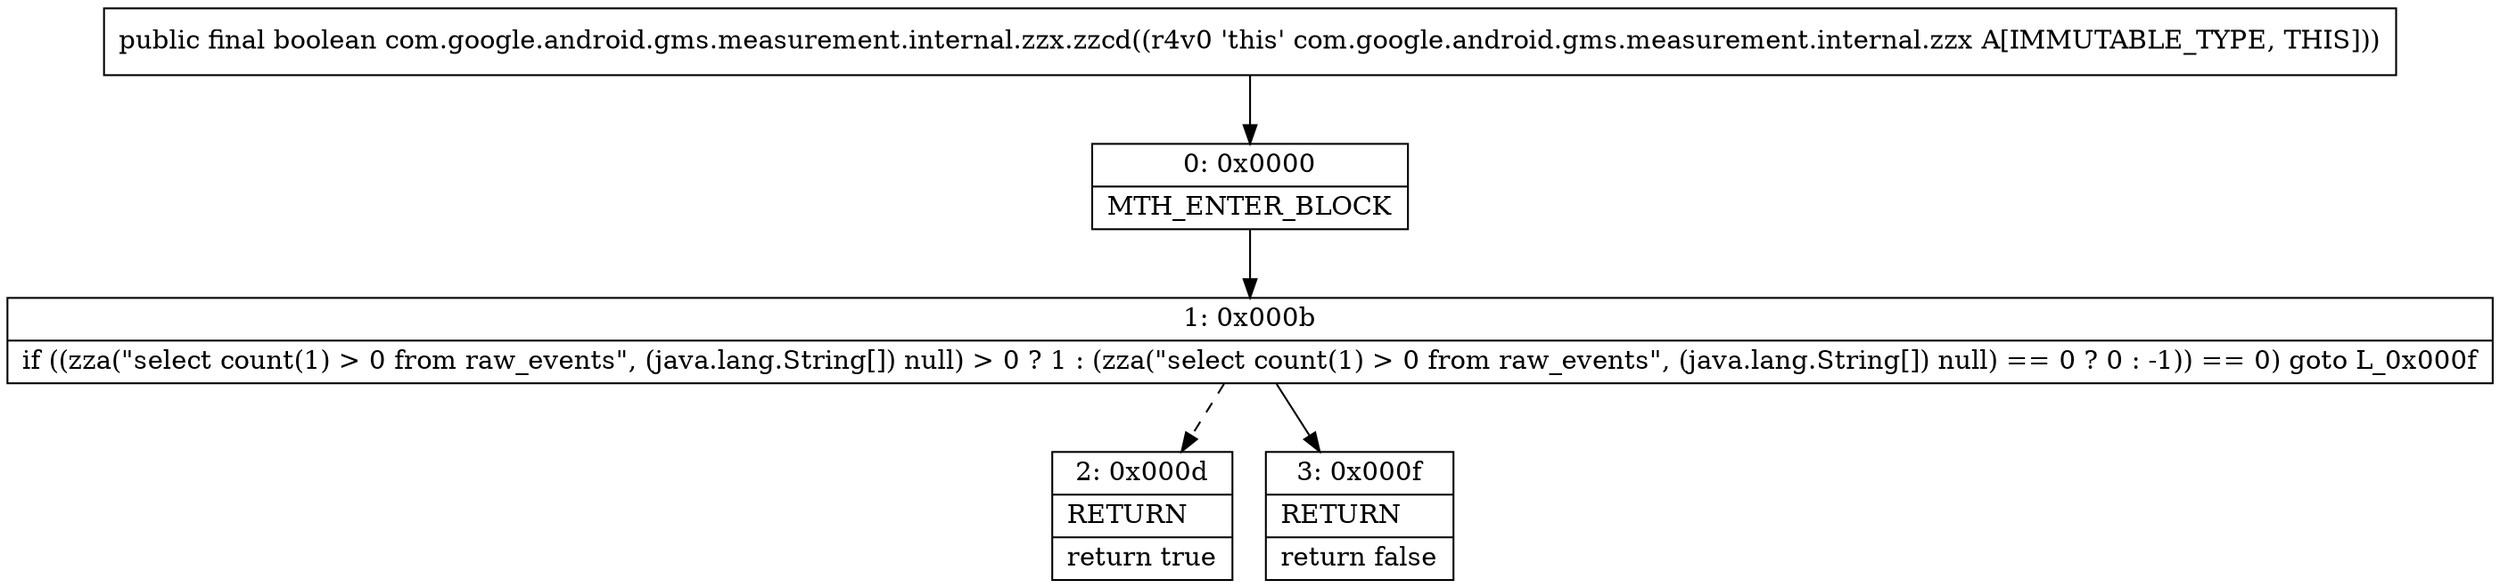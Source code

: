 digraph "CFG forcom.google.android.gms.measurement.internal.zzx.zzcd()Z" {
Node_0 [shape=record,label="{0\:\ 0x0000|MTH_ENTER_BLOCK\l}"];
Node_1 [shape=record,label="{1\:\ 0x000b|if ((zza(\"select count(1) \> 0 from raw_events\", (java.lang.String[]) null) \> 0 ? 1 : (zza(\"select count(1) \> 0 from raw_events\", (java.lang.String[]) null) == 0 ? 0 : \-1)) == 0) goto L_0x000f\l}"];
Node_2 [shape=record,label="{2\:\ 0x000d|RETURN\l|return true\l}"];
Node_3 [shape=record,label="{3\:\ 0x000f|RETURN\l|return false\l}"];
MethodNode[shape=record,label="{public final boolean com.google.android.gms.measurement.internal.zzx.zzcd((r4v0 'this' com.google.android.gms.measurement.internal.zzx A[IMMUTABLE_TYPE, THIS])) }"];
MethodNode -> Node_0;
Node_0 -> Node_1;
Node_1 -> Node_2[style=dashed];
Node_1 -> Node_3;
}

